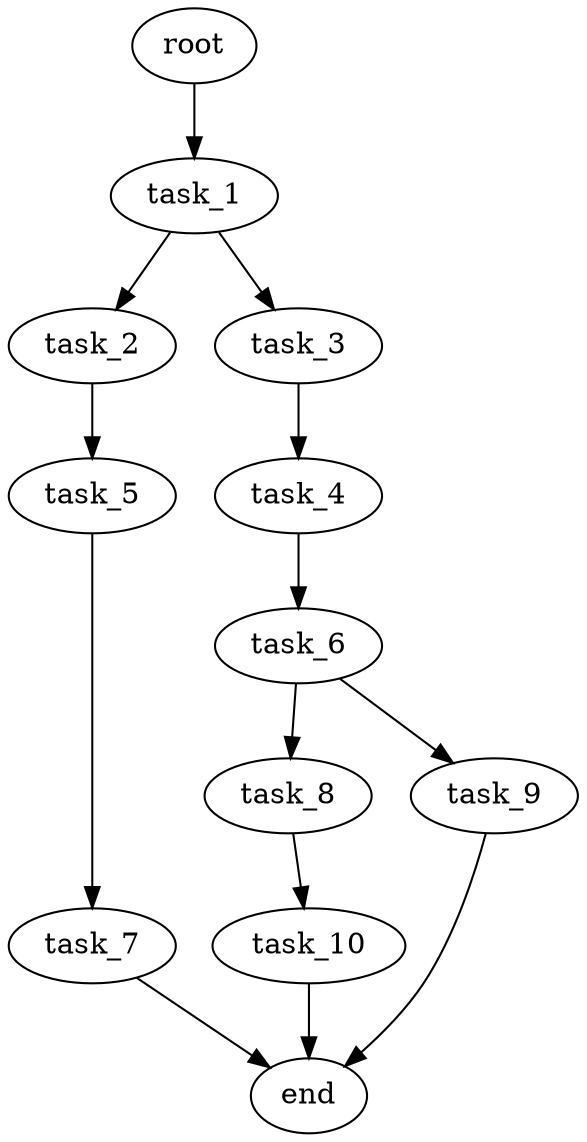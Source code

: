 digraph G {
  root [size="0.000000e+00"];
  task_1 [size="2.206166e+10"];
  task_2 [size="2.194997e+10"];
  task_3 [size="4.358924e+10"];
  task_4 [size="2.912192e+09"];
  task_5 [size="3.361959e+10"];
  task_6 [size="6.791740e+10"];
  task_7 [size="4.043762e+10"];
  task_8 [size="1.651282e+10"];
  task_9 [size="4.674434e+10"];
  task_10 [size="1.277150e+10"];
  end [size="0.000000e+00"];

  root -> task_1 [size="1.000000e-12"];
  task_1 -> task_2 [size="2.194997e+08"];
  task_1 -> task_3 [size="4.358924e+08"];
  task_2 -> task_5 [size="3.361959e+08"];
  task_3 -> task_4 [size="2.912192e+07"];
  task_4 -> task_6 [size="6.791740e+08"];
  task_5 -> task_7 [size="4.043762e+08"];
  task_6 -> task_8 [size="1.651282e+08"];
  task_6 -> task_9 [size="4.674434e+08"];
  task_7 -> end [size="1.000000e-12"];
  task_8 -> task_10 [size="1.277150e+08"];
  task_9 -> end [size="1.000000e-12"];
  task_10 -> end [size="1.000000e-12"];
}
